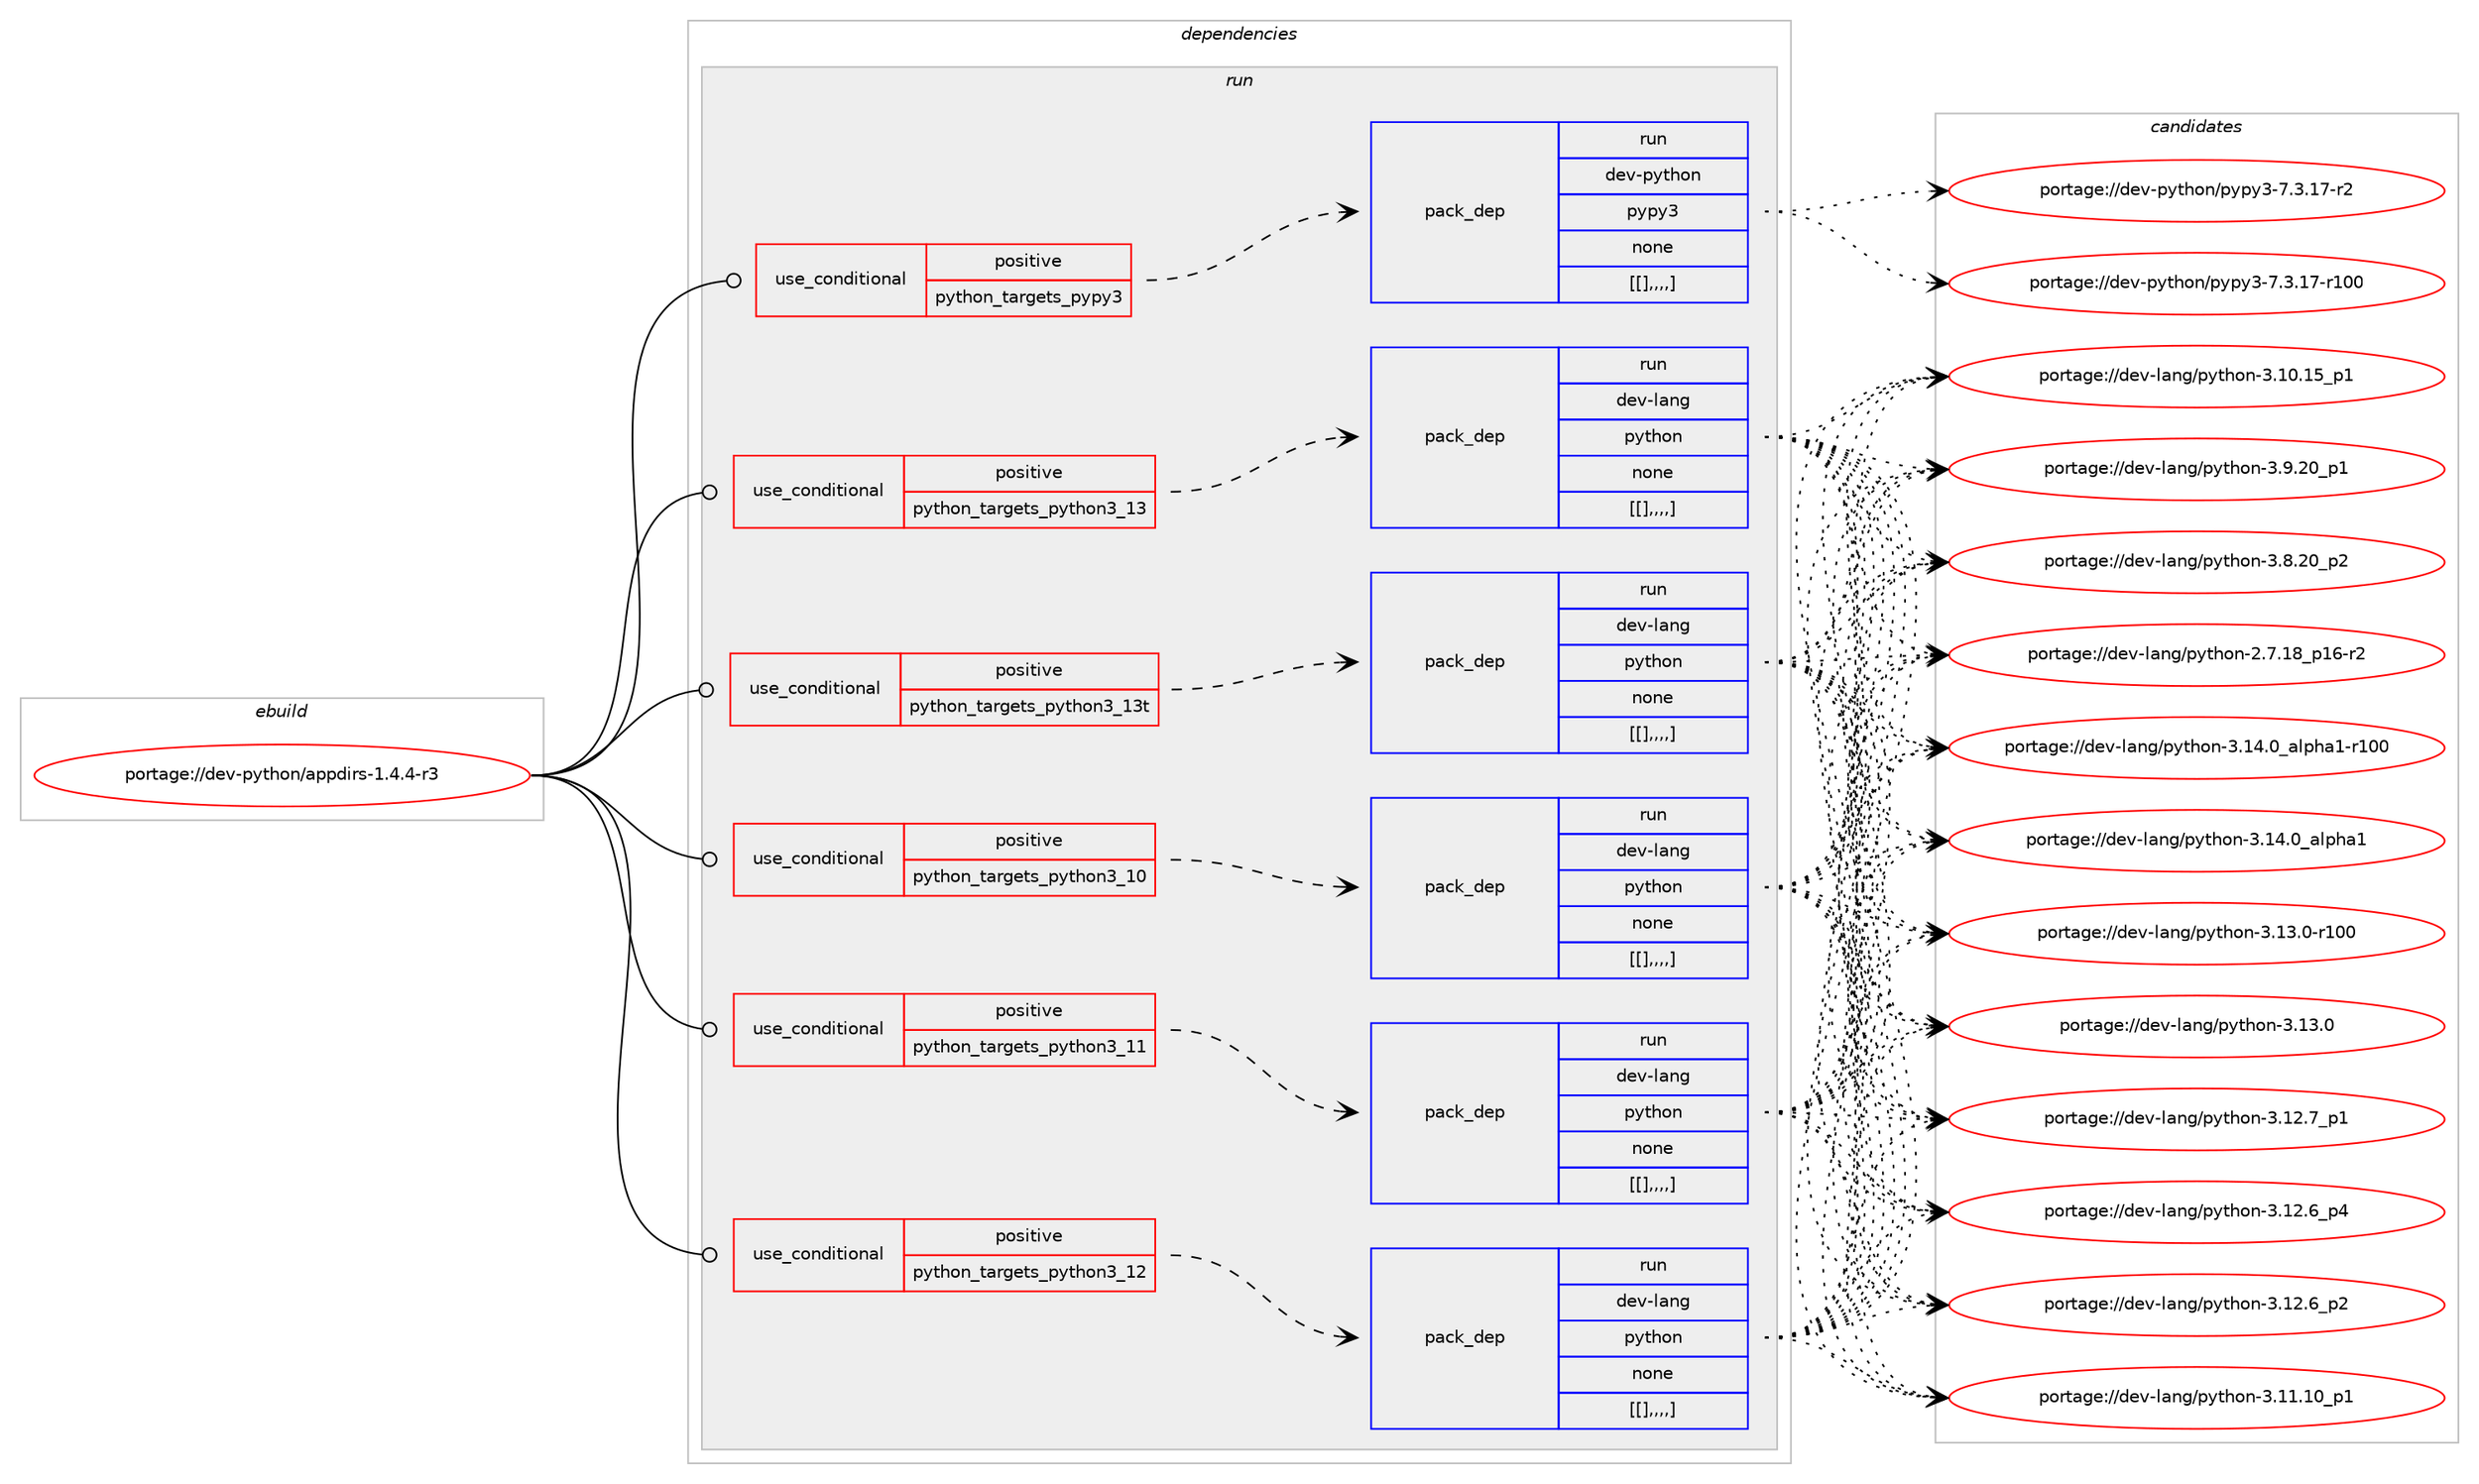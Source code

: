 digraph prolog {

# *************
# Graph options
# *************

newrank=true;
concentrate=true;
compound=true;
graph [rankdir=LR,fontname=Helvetica,fontsize=10,ranksep=1.5];#, ranksep=2.5, nodesep=0.2];
edge  [arrowhead=vee];
node  [fontname=Helvetica,fontsize=10];

# **********
# The ebuild
# **********

subgraph cluster_leftcol {
color=gray;
label=<<i>ebuild</i>>;
id [label="portage://dev-python/appdirs-1.4.4-r3", color=red, width=4, href="../dev-python/appdirs-1.4.4-r3.svg"];
}

# ****************
# The dependencies
# ****************

subgraph cluster_midcol {
color=gray;
label=<<i>dependencies</i>>;
subgraph cluster_compile {
fillcolor="#eeeeee";
style=filled;
label=<<i>compile</i>>;
}
subgraph cluster_compileandrun {
fillcolor="#eeeeee";
style=filled;
label=<<i>compile and run</i>>;
}
subgraph cluster_run {
fillcolor="#eeeeee";
style=filled;
label=<<i>run</i>>;
subgraph cond32927 {
dependency147119 [label=<<TABLE BORDER="0" CELLBORDER="1" CELLSPACING="0" CELLPADDING="4"><TR><TD ROWSPAN="3" CELLPADDING="10">use_conditional</TD></TR><TR><TD>positive</TD></TR><TR><TD>python_targets_pypy3</TD></TR></TABLE>>, shape=none, color=red];
subgraph pack112872 {
dependency147127 [label=<<TABLE BORDER="0" CELLBORDER="1" CELLSPACING="0" CELLPADDING="4" WIDTH="220"><TR><TD ROWSPAN="6" CELLPADDING="30">pack_dep</TD></TR><TR><TD WIDTH="110">run</TD></TR><TR><TD>dev-python</TD></TR><TR><TD>pypy3</TD></TR><TR><TD>none</TD></TR><TR><TD>[[],,,,]</TD></TR></TABLE>>, shape=none, color=blue];
}
dependency147119:e -> dependency147127:w [weight=20,style="dashed",arrowhead="vee"];
}
id:e -> dependency147119:w [weight=20,style="solid",arrowhead="odot"];
subgraph cond32929 {
dependency147134 [label=<<TABLE BORDER="0" CELLBORDER="1" CELLSPACING="0" CELLPADDING="4"><TR><TD ROWSPAN="3" CELLPADDING="10">use_conditional</TD></TR><TR><TD>positive</TD></TR><TR><TD>python_targets_python3_10</TD></TR></TABLE>>, shape=none, color=red];
subgraph pack112882 {
dependency147136 [label=<<TABLE BORDER="0" CELLBORDER="1" CELLSPACING="0" CELLPADDING="4" WIDTH="220"><TR><TD ROWSPAN="6" CELLPADDING="30">pack_dep</TD></TR><TR><TD WIDTH="110">run</TD></TR><TR><TD>dev-lang</TD></TR><TR><TD>python</TD></TR><TR><TD>none</TD></TR><TR><TD>[[],,,,]</TD></TR></TABLE>>, shape=none, color=blue];
}
dependency147134:e -> dependency147136:w [weight=20,style="dashed",arrowhead="vee"];
}
id:e -> dependency147134:w [weight=20,style="solid",arrowhead="odot"];
subgraph cond32932 {
dependency147142 [label=<<TABLE BORDER="0" CELLBORDER="1" CELLSPACING="0" CELLPADDING="4"><TR><TD ROWSPAN="3" CELLPADDING="10">use_conditional</TD></TR><TR><TD>positive</TD></TR><TR><TD>python_targets_python3_11</TD></TR></TABLE>>, shape=none, color=red];
subgraph pack112887 {
dependency147146 [label=<<TABLE BORDER="0" CELLBORDER="1" CELLSPACING="0" CELLPADDING="4" WIDTH="220"><TR><TD ROWSPAN="6" CELLPADDING="30">pack_dep</TD></TR><TR><TD WIDTH="110">run</TD></TR><TR><TD>dev-lang</TD></TR><TR><TD>python</TD></TR><TR><TD>none</TD></TR><TR><TD>[[],,,,]</TD></TR></TABLE>>, shape=none, color=blue];
}
dependency147142:e -> dependency147146:w [weight=20,style="dashed",arrowhead="vee"];
}
id:e -> dependency147142:w [weight=20,style="solid",arrowhead="odot"];
subgraph cond32934 {
dependency147149 [label=<<TABLE BORDER="0" CELLBORDER="1" CELLSPACING="0" CELLPADDING="4"><TR><TD ROWSPAN="3" CELLPADDING="10">use_conditional</TD></TR><TR><TD>positive</TD></TR><TR><TD>python_targets_python3_12</TD></TR></TABLE>>, shape=none, color=red];
subgraph pack112891 {
dependency147152 [label=<<TABLE BORDER="0" CELLBORDER="1" CELLSPACING="0" CELLPADDING="4" WIDTH="220"><TR><TD ROWSPAN="6" CELLPADDING="30">pack_dep</TD></TR><TR><TD WIDTH="110">run</TD></TR><TR><TD>dev-lang</TD></TR><TR><TD>python</TD></TR><TR><TD>none</TD></TR><TR><TD>[[],,,,]</TD></TR></TABLE>>, shape=none, color=blue];
}
dependency147149:e -> dependency147152:w [weight=20,style="dashed",arrowhead="vee"];
}
id:e -> dependency147149:w [weight=20,style="solid",arrowhead="odot"];
subgraph cond32936 {
dependency147155 [label=<<TABLE BORDER="0" CELLBORDER="1" CELLSPACING="0" CELLPADDING="4"><TR><TD ROWSPAN="3" CELLPADDING="10">use_conditional</TD></TR><TR><TD>positive</TD></TR><TR><TD>python_targets_python3_13</TD></TR></TABLE>>, shape=none, color=red];
subgraph pack112897 {
dependency147160 [label=<<TABLE BORDER="0" CELLBORDER="1" CELLSPACING="0" CELLPADDING="4" WIDTH="220"><TR><TD ROWSPAN="6" CELLPADDING="30">pack_dep</TD></TR><TR><TD WIDTH="110">run</TD></TR><TR><TD>dev-lang</TD></TR><TR><TD>python</TD></TR><TR><TD>none</TD></TR><TR><TD>[[],,,,]</TD></TR></TABLE>>, shape=none, color=blue];
}
dependency147155:e -> dependency147160:w [weight=20,style="dashed",arrowhead="vee"];
}
id:e -> dependency147155:w [weight=20,style="solid",arrowhead="odot"];
subgraph cond32939 {
dependency147162 [label=<<TABLE BORDER="0" CELLBORDER="1" CELLSPACING="0" CELLPADDING="4"><TR><TD ROWSPAN="3" CELLPADDING="10">use_conditional</TD></TR><TR><TD>positive</TD></TR><TR><TD>python_targets_python3_13t</TD></TR></TABLE>>, shape=none, color=red];
subgraph pack112898 {
dependency147163 [label=<<TABLE BORDER="0" CELLBORDER="1" CELLSPACING="0" CELLPADDING="4" WIDTH="220"><TR><TD ROWSPAN="6" CELLPADDING="30">pack_dep</TD></TR><TR><TD WIDTH="110">run</TD></TR><TR><TD>dev-lang</TD></TR><TR><TD>python</TD></TR><TR><TD>none</TD></TR><TR><TD>[[],,,,]</TD></TR></TABLE>>, shape=none, color=blue];
}
dependency147162:e -> dependency147163:w [weight=20,style="dashed",arrowhead="vee"];
}
id:e -> dependency147162:w [weight=20,style="solid",arrowhead="odot"];
}
}

# **************
# The candidates
# **************

subgraph cluster_choices {
rank=same;
color=gray;
label=<<i>candidates</i>>;

subgraph choice112835 {
color=black;
nodesep=1;
choice100101118451121211161041111104711212111212151455546514649554511450 [label="portage://dev-python/pypy3-7.3.17-r2", color=red, width=4,href="../dev-python/pypy3-7.3.17-r2.svg"];
choice1001011184511212111610411111047112121112121514555465146495545114494848 [label="portage://dev-python/pypy3-7.3.17-r100", color=red, width=4,href="../dev-python/pypy3-7.3.17-r100.svg"];
dependency147127:e -> choice100101118451121211161041111104711212111212151455546514649554511450:w [style=dotted,weight="100"];
dependency147127:e -> choice1001011184511212111610411111047112121112121514555465146495545114494848:w [style=dotted,weight="100"];
}
subgraph choice112838 {
color=black;
nodesep=1;
choice100101118451089711010347112121116104111110455146495246489597108112104974945114494848 [label="portage://dev-lang/python-3.14.0_alpha1-r100", color=red, width=4,href="../dev-lang/python-3.14.0_alpha1-r100.svg"];
choice1001011184510897110103471121211161041111104551464952464895971081121049749 [label="portage://dev-lang/python-3.14.0_alpha1", color=red, width=4,href="../dev-lang/python-3.14.0_alpha1.svg"];
choice1001011184510897110103471121211161041111104551464951464845114494848 [label="portage://dev-lang/python-3.13.0-r100", color=red, width=4,href="../dev-lang/python-3.13.0-r100.svg"];
choice10010111845108971101034711212111610411111045514649514648 [label="portage://dev-lang/python-3.13.0", color=red, width=4,href="../dev-lang/python-3.13.0.svg"];
choice100101118451089711010347112121116104111110455146495046559511249 [label="portage://dev-lang/python-3.12.7_p1", color=red, width=4,href="../dev-lang/python-3.12.7_p1.svg"];
choice100101118451089711010347112121116104111110455146495046549511252 [label="portage://dev-lang/python-3.12.6_p4", color=red, width=4,href="../dev-lang/python-3.12.6_p4.svg"];
choice100101118451089711010347112121116104111110455146495046549511250 [label="portage://dev-lang/python-3.12.6_p2", color=red, width=4,href="../dev-lang/python-3.12.6_p2.svg"];
choice10010111845108971101034711212111610411111045514649494649489511249 [label="portage://dev-lang/python-3.11.10_p1", color=red, width=4,href="../dev-lang/python-3.11.10_p1.svg"];
choice10010111845108971101034711212111610411111045514649484649539511249 [label="portage://dev-lang/python-3.10.15_p1", color=red, width=4,href="../dev-lang/python-3.10.15_p1.svg"];
choice100101118451089711010347112121116104111110455146574650489511249 [label="portage://dev-lang/python-3.9.20_p1", color=red, width=4,href="../dev-lang/python-3.9.20_p1.svg"];
choice100101118451089711010347112121116104111110455146564650489511250 [label="portage://dev-lang/python-3.8.20_p2", color=red, width=4,href="../dev-lang/python-3.8.20_p2.svg"];
choice100101118451089711010347112121116104111110455046554649569511249544511450 [label="portage://dev-lang/python-2.7.18_p16-r2", color=red, width=4,href="../dev-lang/python-2.7.18_p16-r2.svg"];
dependency147136:e -> choice100101118451089711010347112121116104111110455146495246489597108112104974945114494848:w [style=dotted,weight="100"];
dependency147136:e -> choice1001011184510897110103471121211161041111104551464952464895971081121049749:w [style=dotted,weight="100"];
dependency147136:e -> choice1001011184510897110103471121211161041111104551464951464845114494848:w [style=dotted,weight="100"];
dependency147136:e -> choice10010111845108971101034711212111610411111045514649514648:w [style=dotted,weight="100"];
dependency147136:e -> choice100101118451089711010347112121116104111110455146495046559511249:w [style=dotted,weight="100"];
dependency147136:e -> choice100101118451089711010347112121116104111110455146495046549511252:w [style=dotted,weight="100"];
dependency147136:e -> choice100101118451089711010347112121116104111110455146495046549511250:w [style=dotted,weight="100"];
dependency147136:e -> choice10010111845108971101034711212111610411111045514649494649489511249:w [style=dotted,weight="100"];
dependency147136:e -> choice10010111845108971101034711212111610411111045514649484649539511249:w [style=dotted,weight="100"];
dependency147136:e -> choice100101118451089711010347112121116104111110455146574650489511249:w [style=dotted,weight="100"];
dependency147136:e -> choice100101118451089711010347112121116104111110455146564650489511250:w [style=dotted,weight="100"];
dependency147136:e -> choice100101118451089711010347112121116104111110455046554649569511249544511450:w [style=dotted,weight="100"];
}
subgraph choice112868 {
color=black;
nodesep=1;
choice100101118451089711010347112121116104111110455146495246489597108112104974945114494848 [label="portage://dev-lang/python-3.14.0_alpha1-r100", color=red, width=4,href="../dev-lang/python-3.14.0_alpha1-r100.svg"];
choice1001011184510897110103471121211161041111104551464952464895971081121049749 [label="portage://dev-lang/python-3.14.0_alpha1", color=red, width=4,href="../dev-lang/python-3.14.0_alpha1.svg"];
choice1001011184510897110103471121211161041111104551464951464845114494848 [label="portage://dev-lang/python-3.13.0-r100", color=red, width=4,href="../dev-lang/python-3.13.0-r100.svg"];
choice10010111845108971101034711212111610411111045514649514648 [label="portage://dev-lang/python-3.13.0", color=red, width=4,href="../dev-lang/python-3.13.0.svg"];
choice100101118451089711010347112121116104111110455146495046559511249 [label="portage://dev-lang/python-3.12.7_p1", color=red, width=4,href="../dev-lang/python-3.12.7_p1.svg"];
choice100101118451089711010347112121116104111110455146495046549511252 [label="portage://dev-lang/python-3.12.6_p4", color=red, width=4,href="../dev-lang/python-3.12.6_p4.svg"];
choice100101118451089711010347112121116104111110455146495046549511250 [label="portage://dev-lang/python-3.12.6_p2", color=red, width=4,href="../dev-lang/python-3.12.6_p2.svg"];
choice10010111845108971101034711212111610411111045514649494649489511249 [label="portage://dev-lang/python-3.11.10_p1", color=red, width=4,href="../dev-lang/python-3.11.10_p1.svg"];
choice10010111845108971101034711212111610411111045514649484649539511249 [label="portage://dev-lang/python-3.10.15_p1", color=red, width=4,href="../dev-lang/python-3.10.15_p1.svg"];
choice100101118451089711010347112121116104111110455146574650489511249 [label="portage://dev-lang/python-3.9.20_p1", color=red, width=4,href="../dev-lang/python-3.9.20_p1.svg"];
choice100101118451089711010347112121116104111110455146564650489511250 [label="portage://dev-lang/python-3.8.20_p2", color=red, width=4,href="../dev-lang/python-3.8.20_p2.svg"];
choice100101118451089711010347112121116104111110455046554649569511249544511450 [label="portage://dev-lang/python-2.7.18_p16-r2", color=red, width=4,href="../dev-lang/python-2.7.18_p16-r2.svg"];
dependency147146:e -> choice100101118451089711010347112121116104111110455146495246489597108112104974945114494848:w [style=dotted,weight="100"];
dependency147146:e -> choice1001011184510897110103471121211161041111104551464952464895971081121049749:w [style=dotted,weight="100"];
dependency147146:e -> choice1001011184510897110103471121211161041111104551464951464845114494848:w [style=dotted,weight="100"];
dependency147146:e -> choice10010111845108971101034711212111610411111045514649514648:w [style=dotted,weight="100"];
dependency147146:e -> choice100101118451089711010347112121116104111110455146495046559511249:w [style=dotted,weight="100"];
dependency147146:e -> choice100101118451089711010347112121116104111110455146495046549511252:w [style=dotted,weight="100"];
dependency147146:e -> choice100101118451089711010347112121116104111110455146495046549511250:w [style=dotted,weight="100"];
dependency147146:e -> choice10010111845108971101034711212111610411111045514649494649489511249:w [style=dotted,weight="100"];
dependency147146:e -> choice10010111845108971101034711212111610411111045514649484649539511249:w [style=dotted,weight="100"];
dependency147146:e -> choice100101118451089711010347112121116104111110455146574650489511249:w [style=dotted,weight="100"];
dependency147146:e -> choice100101118451089711010347112121116104111110455146564650489511250:w [style=dotted,weight="100"];
dependency147146:e -> choice100101118451089711010347112121116104111110455046554649569511249544511450:w [style=dotted,weight="100"];
}
subgraph choice112872 {
color=black;
nodesep=1;
choice100101118451089711010347112121116104111110455146495246489597108112104974945114494848 [label="portage://dev-lang/python-3.14.0_alpha1-r100", color=red, width=4,href="../dev-lang/python-3.14.0_alpha1-r100.svg"];
choice1001011184510897110103471121211161041111104551464952464895971081121049749 [label="portage://dev-lang/python-3.14.0_alpha1", color=red, width=4,href="../dev-lang/python-3.14.0_alpha1.svg"];
choice1001011184510897110103471121211161041111104551464951464845114494848 [label="portage://dev-lang/python-3.13.0-r100", color=red, width=4,href="../dev-lang/python-3.13.0-r100.svg"];
choice10010111845108971101034711212111610411111045514649514648 [label="portage://dev-lang/python-3.13.0", color=red, width=4,href="../dev-lang/python-3.13.0.svg"];
choice100101118451089711010347112121116104111110455146495046559511249 [label="portage://dev-lang/python-3.12.7_p1", color=red, width=4,href="../dev-lang/python-3.12.7_p1.svg"];
choice100101118451089711010347112121116104111110455146495046549511252 [label="portage://dev-lang/python-3.12.6_p4", color=red, width=4,href="../dev-lang/python-3.12.6_p4.svg"];
choice100101118451089711010347112121116104111110455146495046549511250 [label="portage://dev-lang/python-3.12.6_p2", color=red, width=4,href="../dev-lang/python-3.12.6_p2.svg"];
choice10010111845108971101034711212111610411111045514649494649489511249 [label="portage://dev-lang/python-3.11.10_p1", color=red, width=4,href="../dev-lang/python-3.11.10_p1.svg"];
choice10010111845108971101034711212111610411111045514649484649539511249 [label="portage://dev-lang/python-3.10.15_p1", color=red, width=4,href="../dev-lang/python-3.10.15_p1.svg"];
choice100101118451089711010347112121116104111110455146574650489511249 [label="portage://dev-lang/python-3.9.20_p1", color=red, width=4,href="../dev-lang/python-3.9.20_p1.svg"];
choice100101118451089711010347112121116104111110455146564650489511250 [label="portage://dev-lang/python-3.8.20_p2", color=red, width=4,href="../dev-lang/python-3.8.20_p2.svg"];
choice100101118451089711010347112121116104111110455046554649569511249544511450 [label="portage://dev-lang/python-2.7.18_p16-r2", color=red, width=4,href="../dev-lang/python-2.7.18_p16-r2.svg"];
dependency147152:e -> choice100101118451089711010347112121116104111110455146495246489597108112104974945114494848:w [style=dotted,weight="100"];
dependency147152:e -> choice1001011184510897110103471121211161041111104551464952464895971081121049749:w [style=dotted,weight="100"];
dependency147152:e -> choice1001011184510897110103471121211161041111104551464951464845114494848:w [style=dotted,weight="100"];
dependency147152:e -> choice10010111845108971101034711212111610411111045514649514648:w [style=dotted,weight="100"];
dependency147152:e -> choice100101118451089711010347112121116104111110455146495046559511249:w [style=dotted,weight="100"];
dependency147152:e -> choice100101118451089711010347112121116104111110455146495046549511252:w [style=dotted,weight="100"];
dependency147152:e -> choice100101118451089711010347112121116104111110455146495046549511250:w [style=dotted,weight="100"];
dependency147152:e -> choice10010111845108971101034711212111610411111045514649494649489511249:w [style=dotted,weight="100"];
dependency147152:e -> choice10010111845108971101034711212111610411111045514649484649539511249:w [style=dotted,weight="100"];
dependency147152:e -> choice100101118451089711010347112121116104111110455146574650489511249:w [style=dotted,weight="100"];
dependency147152:e -> choice100101118451089711010347112121116104111110455146564650489511250:w [style=dotted,weight="100"];
dependency147152:e -> choice100101118451089711010347112121116104111110455046554649569511249544511450:w [style=dotted,weight="100"];
}
subgraph choice112879 {
color=black;
nodesep=1;
choice100101118451089711010347112121116104111110455146495246489597108112104974945114494848 [label="portage://dev-lang/python-3.14.0_alpha1-r100", color=red, width=4,href="../dev-lang/python-3.14.0_alpha1-r100.svg"];
choice1001011184510897110103471121211161041111104551464952464895971081121049749 [label="portage://dev-lang/python-3.14.0_alpha1", color=red, width=4,href="../dev-lang/python-3.14.0_alpha1.svg"];
choice1001011184510897110103471121211161041111104551464951464845114494848 [label="portage://dev-lang/python-3.13.0-r100", color=red, width=4,href="../dev-lang/python-3.13.0-r100.svg"];
choice10010111845108971101034711212111610411111045514649514648 [label="portage://dev-lang/python-3.13.0", color=red, width=4,href="../dev-lang/python-3.13.0.svg"];
choice100101118451089711010347112121116104111110455146495046559511249 [label="portage://dev-lang/python-3.12.7_p1", color=red, width=4,href="../dev-lang/python-3.12.7_p1.svg"];
choice100101118451089711010347112121116104111110455146495046549511252 [label="portage://dev-lang/python-3.12.6_p4", color=red, width=4,href="../dev-lang/python-3.12.6_p4.svg"];
choice100101118451089711010347112121116104111110455146495046549511250 [label="portage://dev-lang/python-3.12.6_p2", color=red, width=4,href="../dev-lang/python-3.12.6_p2.svg"];
choice10010111845108971101034711212111610411111045514649494649489511249 [label="portage://dev-lang/python-3.11.10_p1", color=red, width=4,href="../dev-lang/python-3.11.10_p1.svg"];
choice10010111845108971101034711212111610411111045514649484649539511249 [label="portage://dev-lang/python-3.10.15_p1", color=red, width=4,href="../dev-lang/python-3.10.15_p1.svg"];
choice100101118451089711010347112121116104111110455146574650489511249 [label="portage://dev-lang/python-3.9.20_p1", color=red, width=4,href="../dev-lang/python-3.9.20_p1.svg"];
choice100101118451089711010347112121116104111110455146564650489511250 [label="portage://dev-lang/python-3.8.20_p2", color=red, width=4,href="../dev-lang/python-3.8.20_p2.svg"];
choice100101118451089711010347112121116104111110455046554649569511249544511450 [label="portage://dev-lang/python-2.7.18_p16-r2", color=red, width=4,href="../dev-lang/python-2.7.18_p16-r2.svg"];
dependency147160:e -> choice100101118451089711010347112121116104111110455146495246489597108112104974945114494848:w [style=dotted,weight="100"];
dependency147160:e -> choice1001011184510897110103471121211161041111104551464952464895971081121049749:w [style=dotted,weight="100"];
dependency147160:e -> choice1001011184510897110103471121211161041111104551464951464845114494848:w [style=dotted,weight="100"];
dependency147160:e -> choice10010111845108971101034711212111610411111045514649514648:w [style=dotted,weight="100"];
dependency147160:e -> choice100101118451089711010347112121116104111110455146495046559511249:w [style=dotted,weight="100"];
dependency147160:e -> choice100101118451089711010347112121116104111110455146495046549511252:w [style=dotted,weight="100"];
dependency147160:e -> choice100101118451089711010347112121116104111110455146495046549511250:w [style=dotted,weight="100"];
dependency147160:e -> choice10010111845108971101034711212111610411111045514649494649489511249:w [style=dotted,weight="100"];
dependency147160:e -> choice10010111845108971101034711212111610411111045514649484649539511249:w [style=dotted,weight="100"];
dependency147160:e -> choice100101118451089711010347112121116104111110455146574650489511249:w [style=dotted,weight="100"];
dependency147160:e -> choice100101118451089711010347112121116104111110455146564650489511250:w [style=dotted,weight="100"];
dependency147160:e -> choice100101118451089711010347112121116104111110455046554649569511249544511450:w [style=dotted,weight="100"];
}
subgraph choice112887 {
color=black;
nodesep=1;
choice100101118451089711010347112121116104111110455146495246489597108112104974945114494848 [label="portage://dev-lang/python-3.14.0_alpha1-r100", color=red, width=4,href="../dev-lang/python-3.14.0_alpha1-r100.svg"];
choice1001011184510897110103471121211161041111104551464952464895971081121049749 [label="portage://dev-lang/python-3.14.0_alpha1", color=red, width=4,href="../dev-lang/python-3.14.0_alpha1.svg"];
choice1001011184510897110103471121211161041111104551464951464845114494848 [label="portage://dev-lang/python-3.13.0-r100", color=red, width=4,href="../dev-lang/python-3.13.0-r100.svg"];
choice10010111845108971101034711212111610411111045514649514648 [label="portage://dev-lang/python-3.13.0", color=red, width=4,href="../dev-lang/python-3.13.0.svg"];
choice100101118451089711010347112121116104111110455146495046559511249 [label="portage://dev-lang/python-3.12.7_p1", color=red, width=4,href="../dev-lang/python-3.12.7_p1.svg"];
choice100101118451089711010347112121116104111110455146495046549511252 [label="portage://dev-lang/python-3.12.6_p4", color=red, width=4,href="../dev-lang/python-3.12.6_p4.svg"];
choice100101118451089711010347112121116104111110455146495046549511250 [label="portage://dev-lang/python-3.12.6_p2", color=red, width=4,href="../dev-lang/python-3.12.6_p2.svg"];
choice10010111845108971101034711212111610411111045514649494649489511249 [label="portage://dev-lang/python-3.11.10_p1", color=red, width=4,href="../dev-lang/python-3.11.10_p1.svg"];
choice10010111845108971101034711212111610411111045514649484649539511249 [label="portage://dev-lang/python-3.10.15_p1", color=red, width=4,href="../dev-lang/python-3.10.15_p1.svg"];
choice100101118451089711010347112121116104111110455146574650489511249 [label="portage://dev-lang/python-3.9.20_p1", color=red, width=4,href="../dev-lang/python-3.9.20_p1.svg"];
choice100101118451089711010347112121116104111110455146564650489511250 [label="portage://dev-lang/python-3.8.20_p2", color=red, width=4,href="../dev-lang/python-3.8.20_p2.svg"];
choice100101118451089711010347112121116104111110455046554649569511249544511450 [label="portage://dev-lang/python-2.7.18_p16-r2", color=red, width=4,href="../dev-lang/python-2.7.18_p16-r2.svg"];
dependency147163:e -> choice100101118451089711010347112121116104111110455146495246489597108112104974945114494848:w [style=dotted,weight="100"];
dependency147163:e -> choice1001011184510897110103471121211161041111104551464952464895971081121049749:w [style=dotted,weight="100"];
dependency147163:e -> choice1001011184510897110103471121211161041111104551464951464845114494848:w [style=dotted,weight="100"];
dependency147163:e -> choice10010111845108971101034711212111610411111045514649514648:w [style=dotted,weight="100"];
dependency147163:e -> choice100101118451089711010347112121116104111110455146495046559511249:w [style=dotted,weight="100"];
dependency147163:e -> choice100101118451089711010347112121116104111110455146495046549511252:w [style=dotted,weight="100"];
dependency147163:e -> choice100101118451089711010347112121116104111110455146495046549511250:w [style=dotted,weight="100"];
dependency147163:e -> choice10010111845108971101034711212111610411111045514649494649489511249:w [style=dotted,weight="100"];
dependency147163:e -> choice10010111845108971101034711212111610411111045514649484649539511249:w [style=dotted,weight="100"];
dependency147163:e -> choice100101118451089711010347112121116104111110455146574650489511249:w [style=dotted,weight="100"];
dependency147163:e -> choice100101118451089711010347112121116104111110455146564650489511250:w [style=dotted,weight="100"];
dependency147163:e -> choice100101118451089711010347112121116104111110455046554649569511249544511450:w [style=dotted,weight="100"];
}
}

}
